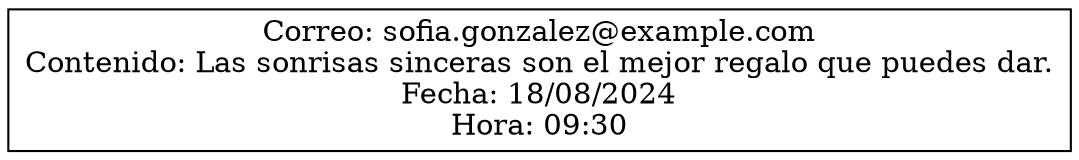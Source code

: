 digraph G {
    node [shape=record];
    rankdir=LR;
    node0 [label="{Correo: sofia.gonzalez@example.com\nContenido: Las sonrisas sinceras son el mejor regalo que puedes dar.\nFecha: 18/08/2024\nHora: 09:30}"];
}
